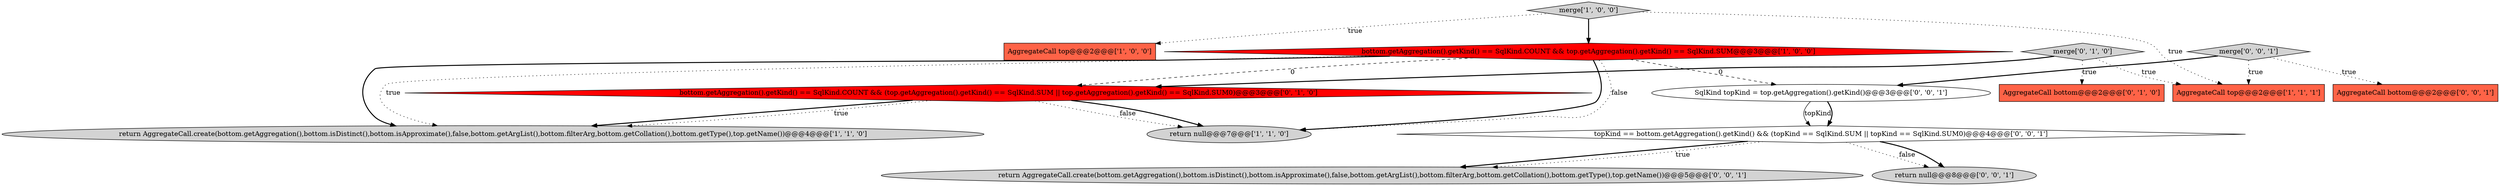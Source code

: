 digraph {
1 [style = filled, label = "AggregateCall top@@@2@@@['1', '0', '0']", fillcolor = tomato, shape = box image = "AAA0AAABBB1BBB"];
2 [style = filled, label = "return null@@@7@@@['1', '1', '0']", fillcolor = lightgray, shape = ellipse image = "AAA0AAABBB1BBB"];
10 [style = filled, label = "return AggregateCall.create(bottom.getAggregation(),bottom.isDistinct(),bottom.isApproximate(),false,bottom.getArgList(),bottom.filterArg,bottom.getCollation(),bottom.getType(),top.getName())@@@5@@@['0', '0', '1']", fillcolor = lightgray, shape = ellipse image = "AAA0AAABBB3BBB"];
8 [style = filled, label = "bottom.getAggregation().getKind() == SqlKind.COUNT && (top.getAggregation().getKind() == SqlKind.SUM || top.getAggregation().getKind() == SqlKind.SUM0)@@@3@@@['0', '1', '0']", fillcolor = red, shape = diamond image = "AAA1AAABBB2BBB"];
0 [style = filled, label = "bottom.getAggregation().getKind() == SqlKind.COUNT && top.getAggregation().getKind() == SqlKind.SUM@@@3@@@['1', '0', '0']", fillcolor = red, shape = diamond image = "AAA1AAABBB1BBB"];
7 [style = filled, label = "merge['0', '1', '0']", fillcolor = lightgray, shape = diamond image = "AAA0AAABBB2BBB"];
13 [style = filled, label = "SqlKind topKind = top.getAggregation().getKind()@@@3@@@['0', '0', '1']", fillcolor = white, shape = ellipse image = "AAA0AAABBB3BBB"];
14 [style = filled, label = "topKind == bottom.getAggregation().getKind() && (topKind == SqlKind.SUM || topKind == SqlKind.SUM0)@@@4@@@['0', '0', '1']", fillcolor = white, shape = diamond image = "AAA0AAABBB3BBB"];
12 [style = filled, label = "return null@@@8@@@['0', '0', '1']", fillcolor = lightgray, shape = ellipse image = "AAA0AAABBB3BBB"];
4 [style = filled, label = "AggregateCall top@@@2@@@['1', '1', '1']", fillcolor = tomato, shape = box image = "AAA0AAABBB1BBB"];
5 [style = filled, label = "merge['1', '0', '0']", fillcolor = lightgray, shape = diamond image = "AAA0AAABBB1BBB"];
11 [style = filled, label = "merge['0', '0', '1']", fillcolor = lightgray, shape = diamond image = "AAA0AAABBB3BBB"];
6 [style = filled, label = "AggregateCall bottom@@@2@@@['0', '1', '0']", fillcolor = tomato, shape = box image = "AAA0AAABBB2BBB"];
3 [style = filled, label = "return AggregateCall.create(bottom.getAggregation(),bottom.isDistinct(),bottom.isApproximate(),false,bottom.getArgList(),bottom.filterArg,bottom.getCollation(),bottom.getType(),top.getName())@@@4@@@['1', '1', '0']", fillcolor = lightgray, shape = ellipse image = "AAA0AAABBB1BBB"];
9 [style = filled, label = "AggregateCall bottom@@@2@@@['0', '0', '1']", fillcolor = tomato, shape = box image = "AAA0AAABBB3BBB"];
0->3 [style = bold, label=""];
7->6 [style = dotted, label="true"];
5->1 [style = dotted, label="true"];
0->2 [style = bold, label=""];
8->3 [style = bold, label=""];
0->2 [style = dotted, label="false"];
14->10 [style = bold, label=""];
11->9 [style = dotted, label="true"];
11->4 [style = dotted, label="true"];
7->8 [style = bold, label=""];
8->2 [style = dotted, label="false"];
14->10 [style = dotted, label="true"];
8->3 [style = dotted, label="true"];
5->4 [style = dotted, label="true"];
14->12 [style = dotted, label="false"];
5->0 [style = bold, label=""];
8->2 [style = bold, label=""];
13->14 [style = solid, label="topKind"];
14->12 [style = bold, label=""];
11->13 [style = bold, label=""];
7->4 [style = dotted, label="true"];
0->13 [style = dashed, label="0"];
0->8 [style = dashed, label="0"];
0->3 [style = dotted, label="true"];
13->14 [style = bold, label=""];
}
